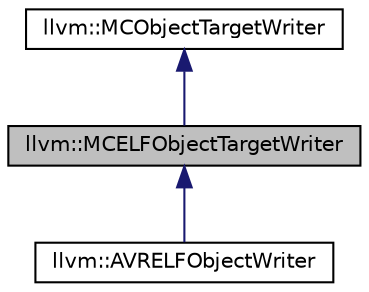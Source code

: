 digraph "llvm::MCELFObjectTargetWriter"
{
 // LATEX_PDF_SIZE
  bgcolor="transparent";
  edge [fontname="Helvetica",fontsize="10",labelfontname="Helvetica",labelfontsize="10"];
  node [fontname="Helvetica",fontsize="10",shape=record];
  Node1 [label="llvm::MCELFObjectTargetWriter",height=0.2,width=0.4,color="black", fillcolor="grey75", style="filled", fontcolor="black",tooltip=" "];
  Node2 -> Node1 [dir="back",color="midnightblue",fontsize="10",style="solid",fontname="Helvetica"];
  Node2 [label="llvm::MCObjectTargetWriter",height=0.2,width=0.4,color="black",URL="$classllvm_1_1MCObjectTargetWriter.html",tooltip="Base class for classes that define behaviour that is specific to both the target and the object forma..."];
  Node1 -> Node3 [dir="back",color="midnightblue",fontsize="10",style="solid",fontname="Helvetica"];
  Node3 [label="llvm::AVRELFObjectWriter",height=0.2,width=0.4,color="black",URL="$classllvm_1_1AVRELFObjectWriter.html",tooltip="Writes AVR machine code into an ELF32 object file."];
}

